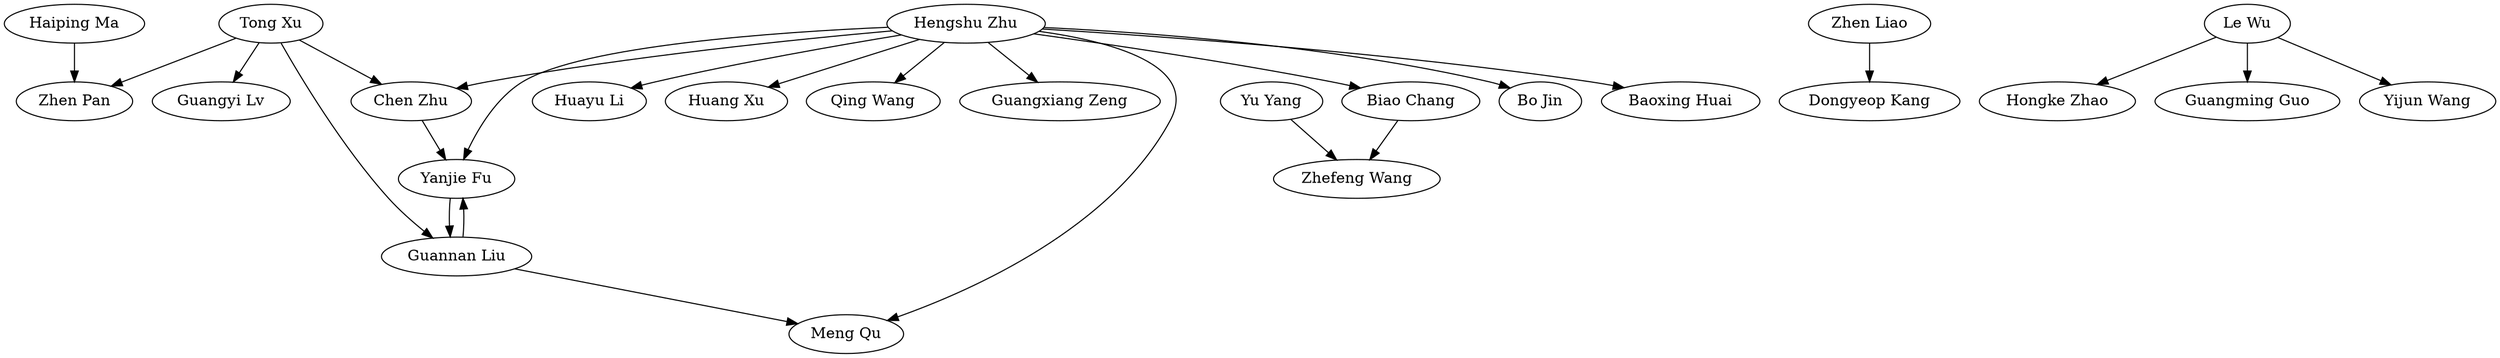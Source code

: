 strict digraph G{
"Hengshu Zhu" -> "Meng Qu"
"Zhen Liao" -> "Dongyeop Kang"
"Tong Xu" -> "Guannan Liu"
"Hengshu Zhu" -> "Biao Chang"
"Hengshu Zhu" -> "Bo Jin"
"Hengshu Zhu" -> "Chen Zhu"
"Le Wu" -> "Hongke Zhao"
"Hengshu Zhu" -> "Baoxing Huai"
"Guannan Liu" -> "Meng Qu"
"Hengshu Zhu" -> "Huayu Li"
"Le Wu" -> "Guangming Guo"
"Haiping Ma" -> "Zhen Pan"
"Tong Xu" -> "Zhen Pan"
"Hengshu Zhu" -> "Chen Zhu"
"Yu Yang" -> "Zhefeng Wang"
"Tong Xu" -> "Chen Zhu"
"Hengshu Zhu" -> "Huang Xu"
"Hengshu Zhu" -> "Yanjie Fu"
"Yanjie Fu" -> "Guannan Liu"
"Tong Xu" -> "Guangyi Lv"
"Le Wu" -> "Yijun Wang"
"Hengshu Zhu" -> "Qing Wang"
"Guannan Liu" -> "Yanjie Fu"
"Biao Chang" -> "Zhefeng Wang"
"Hengshu Zhu" -> "Guangxiang Zeng"
"Chen Zhu" -> "Yanjie Fu"
}